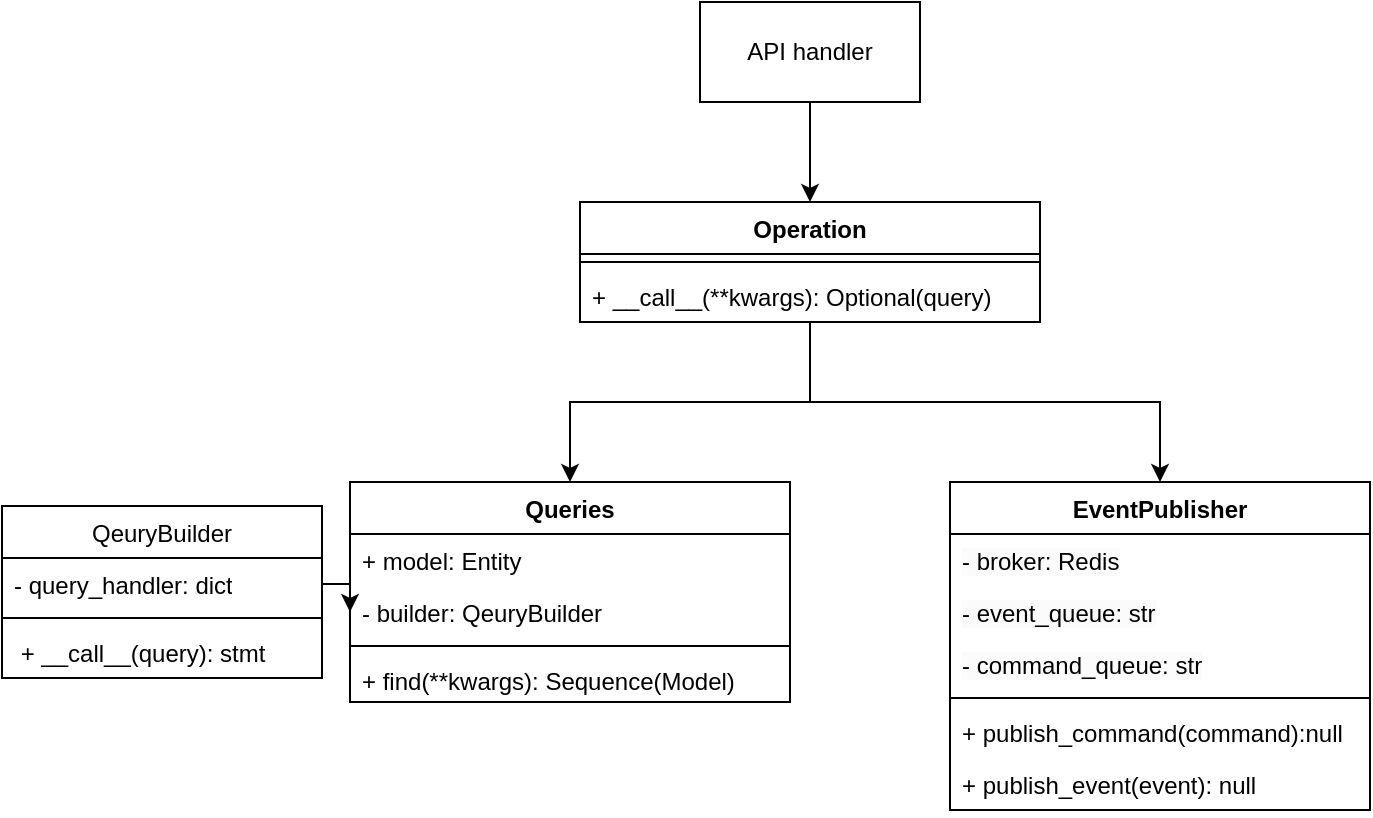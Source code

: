 <mxfile version="26.0.11" pages="2">
  <diagram name="API" id="yRN8OzFlUqLikwug0mAB">
    <mxGraphModel dx="1368" dy="908" grid="1" gridSize="10" guides="1" tooltips="1" connect="1" arrows="1" fold="1" page="1" pageScale="1" pageWidth="827" pageHeight="1169" math="0" shadow="0">
      <root>
        <mxCell id="0" />
        <mxCell id="1" parent="0" />
        <mxCell id="dmdZE0Xj2AGsPrbUCr7s-9" value="EventPublisher" style="swimlane;fontStyle=1;align=center;verticalAlign=top;childLayout=stackLayout;horizontal=1;startSize=26;horizontalStack=0;resizeParent=1;resizeParentMax=0;resizeLast=0;collapsible=1;marginBottom=0;whiteSpace=wrap;html=1;" parent="1" vertex="1">
          <mxGeometry x="484" y="310" width="210" height="164" as="geometry" />
        </mxCell>
        <mxCell id="dmdZE0Xj2AGsPrbUCr7s-10" value="&lt;span style=&quot;color: rgb(0, 0, 0); font-family: Helvetica; font-size: 12px; font-style: normal; font-variant-ligatures: normal; font-variant-caps: normal; font-weight: 400; letter-spacing: normal; orphans: 2; text-align: left; text-indent: 0px; text-transform: none; widows: 2; word-spacing: 0px; -webkit-text-stroke-width: 0px; white-space: normal; background-color: rgb(251, 251, 251); text-decoration-thickness: initial; text-decoration-style: initial; text-decoration-color: initial; float: none; display: inline !important;&quot;&gt;- broker: Redis&lt;/span&gt;" style="text;strokeColor=none;fillColor=none;align=left;verticalAlign=top;spacingLeft=4;spacingRight=4;overflow=hidden;rotatable=0;points=[[0,0.5],[1,0.5]];portConstraint=eastwest;whiteSpace=wrap;html=1;" parent="dmdZE0Xj2AGsPrbUCr7s-9" vertex="1">
          <mxGeometry y="26" width="210" height="26" as="geometry" />
        </mxCell>
        <mxCell id="TKWZHVAlnlq4Omu6gqWO-4" value="&lt;span style=&quot;color: rgb(0, 0, 0); font-family: Helvetica; font-size: 12px; font-style: normal; font-variant-ligatures: normal; font-variant-caps: normal; font-weight: 400; letter-spacing: normal; orphans: 2; text-align: left; text-indent: 0px; text-transform: none; widows: 2; word-spacing: 0px; -webkit-text-stroke-width: 0px; white-space: normal; background-color: rgb(251, 251, 251); text-decoration-thickness: initial; text-decoration-style: initial; text-decoration-color: initial; float: none; display: inline !important;&quot;&gt;- event_queue: str&lt;/span&gt;" style="text;strokeColor=none;fillColor=none;align=left;verticalAlign=top;spacingLeft=4;spacingRight=4;overflow=hidden;rotatable=0;points=[[0,0.5],[1,0.5]];portConstraint=eastwest;whiteSpace=wrap;html=1;" parent="dmdZE0Xj2AGsPrbUCr7s-9" vertex="1">
          <mxGeometry y="52" width="210" height="26" as="geometry" />
        </mxCell>
        <mxCell id="TKWZHVAlnlq4Omu6gqWO-5" value="&lt;span style=&quot;color: rgb(0, 0, 0); font-family: Helvetica; font-size: 12px; font-style: normal; font-variant-ligatures: normal; font-variant-caps: normal; font-weight: 400; letter-spacing: normal; orphans: 2; text-align: left; text-indent: 0px; text-transform: none; widows: 2; word-spacing: 0px; -webkit-text-stroke-width: 0px; white-space: normal; background-color: rgb(251, 251, 251); text-decoration-thickness: initial; text-decoration-style: initial; text-decoration-color: initial; float: none; display: inline !important;&quot;&gt;- command_queue: str&lt;/span&gt;" style="text;strokeColor=none;fillColor=none;align=left;verticalAlign=top;spacingLeft=4;spacingRight=4;overflow=hidden;rotatable=0;points=[[0,0.5],[1,0.5]];portConstraint=eastwest;whiteSpace=wrap;html=1;" parent="dmdZE0Xj2AGsPrbUCr7s-9" vertex="1">
          <mxGeometry y="78" width="210" height="26" as="geometry" />
        </mxCell>
        <mxCell id="dmdZE0Xj2AGsPrbUCr7s-11" value="" style="line;strokeWidth=1;fillColor=none;align=left;verticalAlign=middle;spacingTop=-1;spacingLeft=3;spacingRight=3;rotatable=0;labelPosition=right;points=[];portConstraint=eastwest;strokeColor=inherit;" parent="dmdZE0Xj2AGsPrbUCr7s-9" vertex="1">
          <mxGeometry y="104" width="210" height="8" as="geometry" />
        </mxCell>
        <mxCell id="dmdZE0Xj2AGsPrbUCr7s-12" value="+ publish_command(command):null" style="text;strokeColor=none;fillColor=none;align=left;verticalAlign=top;spacingLeft=4;spacingRight=4;overflow=hidden;rotatable=0;points=[[0,0.5],[1,0.5]];portConstraint=eastwest;whiteSpace=wrap;html=1;" parent="dmdZE0Xj2AGsPrbUCr7s-9" vertex="1">
          <mxGeometry y="112" width="210" height="26" as="geometry" />
        </mxCell>
        <mxCell id="TKWZHVAlnlq4Omu6gqWO-3" value="+ publish_event(event): null" style="text;strokeColor=none;fillColor=none;align=left;verticalAlign=top;spacingLeft=4;spacingRight=4;overflow=hidden;rotatable=0;points=[[0,0.5],[1,0.5]];portConstraint=eastwest;whiteSpace=wrap;html=1;" parent="dmdZE0Xj2AGsPrbUCr7s-9" vertex="1">
          <mxGeometry y="138" width="210" height="26" as="geometry" />
        </mxCell>
        <mxCell id="dmdZE0Xj2AGsPrbUCr7s-21" style="edgeStyle=orthogonalEdgeStyle;rounded=0;orthogonalLoop=1;jettySize=auto;html=1;" parent="1" source="dmdZE0Xj2AGsPrbUCr7s-13" target="dmdZE0Xj2AGsPrbUCr7s-17" edge="1">
          <mxGeometry relative="1" as="geometry" />
        </mxCell>
        <mxCell id="dmdZE0Xj2AGsPrbUCr7s-22" style="edgeStyle=orthogonalEdgeStyle;rounded=0;orthogonalLoop=1;jettySize=auto;html=1;entryX=0.5;entryY=0;entryDx=0;entryDy=0;" parent="1" source="dmdZE0Xj2AGsPrbUCr7s-13" target="dmdZE0Xj2AGsPrbUCr7s-9" edge="1">
          <mxGeometry relative="1" as="geometry" />
        </mxCell>
        <mxCell id="dmdZE0Xj2AGsPrbUCr7s-13" value="Operation" style="swimlane;fontStyle=1;align=center;verticalAlign=top;childLayout=stackLayout;horizontal=1;startSize=26;horizontalStack=0;resizeParent=1;resizeParentMax=0;resizeLast=0;collapsible=1;marginBottom=0;whiteSpace=wrap;html=1;" parent="1" vertex="1">
          <mxGeometry x="299" y="170" width="230" height="60" as="geometry" />
        </mxCell>
        <mxCell id="dmdZE0Xj2AGsPrbUCr7s-15" value="" style="line;strokeWidth=1;fillColor=none;align=left;verticalAlign=middle;spacingTop=-1;spacingLeft=3;spacingRight=3;rotatable=0;labelPosition=right;points=[];portConstraint=eastwest;strokeColor=inherit;" parent="dmdZE0Xj2AGsPrbUCr7s-13" vertex="1">
          <mxGeometry y="26" width="230" height="8" as="geometry" />
        </mxCell>
        <mxCell id="dmdZE0Xj2AGsPrbUCr7s-16" value="+ __call__(**kwargs): Optional(query)" style="text;strokeColor=none;fillColor=none;align=left;verticalAlign=top;spacingLeft=4;spacingRight=4;overflow=hidden;rotatable=0;points=[[0,0.5],[1,0.5]];portConstraint=eastwest;whiteSpace=wrap;html=1;" parent="dmdZE0Xj2AGsPrbUCr7s-13" vertex="1">
          <mxGeometry y="34" width="230" height="26" as="geometry" />
        </mxCell>
        <mxCell id="dmdZE0Xj2AGsPrbUCr7s-17" value="Queries" style="swimlane;fontStyle=1;align=center;verticalAlign=top;childLayout=stackLayout;horizontal=1;startSize=26;horizontalStack=0;resizeParent=1;resizeParentMax=0;resizeLast=0;collapsible=1;marginBottom=0;whiteSpace=wrap;html=1;" parent="1" vertex="1">
          <mxGeometry x="184" y="310" width="220" height="110" as="geometry" />
        </mxCell>
        <mxCell id="dmdZE0Xj2AGsPrbUCr7s-18" value="+ model: Entity" style="text;strokeColor=none;fillColor=none;align=left;verticalAlign=top;spacingLeft=4;spacingRight=4;overflow=hidden;rotatable=0;points=[[0,0.5],[1,0.5]];portConstraint=eastwest;whiteSpace=wrap;html=1;" parent="dmdZE0Xj2AGsPrbUCr7s-17" vertex="1">
          <mxGeometry y="26" width="220" height="26" as="geometry" />
        </mxCell>
        <mxCell id="RqEyECeRuv4cad4hsEjB-1" value="- builder: QeuryBuilder" style="text;strokeColor=none;fillColor=none;align=left;verticalAlign=top;spacingLeft=4;spacingRight=4;overflow=hidden;rotatable=0;points=[[0,0.5],[1,0.5]];portConstraint=eastwest;whiteSpace=wrap;html=1;" vertex="1" parent="dmdZE0Xj2AGsPrbUCr7s-17">
          <mxGeometry y="52" width="220" height="26" as="geometry" />
        </mxCell>
        <mxCell id="dmdZE0Xj2AGsPrbUCr7s-19" value="" style="line;strokeWidth=1;fillColor=none;align=left;verticalAlign=middle;spacingTop=-1;spacingLeft=3;spacingRight=3;rotatable=0;labelPosition=right;points=[];portConstraint=eastwest;strokeColor=inherit;" parent="dmdZE0Xj2AGsPrbUCr7s-17" vertex="1">
          <mxGeometry y="78" width="220" height="8" as="geometry" />
        </mxCell>
        <mxCell id="TKWZHVAlnlq4Omu6gqWO-2" value="+ find(**kwargs)&lt;span style=&quot;color: rgba(0, 0, 0, 0); font-family: monospace; font-size: 0px; text-wrap-mode: nowrap;&quot;&gt;%3CmxGraphModel%3E%3Croot%3E%3CmxCell%20id%3D%220%22%2F%3E%3CmxCell%20id%3D%221%22%20parent%3D%220%22%2F%3E%3CmxCell%20id%3D%222%22%20value%3D%22MessageBus%22%20style%3D%22swimlane%3BfontStyle%3D1%3Balign%3Dcenter%3BverticalAlign%3Dtop%3BchildLayout%3DstackLayout%3Bhorizontal%3D1%3BstartSize%3D26%3BhorizontalStack%3D0%3BresizeParent%3D1%3BresizeParentMax%3D0%3BresizeLast%3D0%3Bcollapsible%3D1%3BmarginBottom%3D0%3BwhiteSpace%3Dwrap%3Bhtml%3D1%3B%22%20vertex%3D%221%22%20parent%3D%221%22%3E%3CmxGeometry%20x%3D%22484%22%20y%3D%22310%22%20width%3D%22160%22%20height%3D%2286%22%20as%3D%22geometry%22%2F%3E%3C%2FmxCell%3E%3CmxCell%20id%3D%223%22%20value%3D%22%2B%20field%3A%20type%22%20style%3D%22text%3BstrokeColor%3Dnone%3BfillColor%3Dnone%3Balign%3Dleft%3BverticalAlign%3Dtop%3BspacingLeft%3D4%3BspacingRight%3D4%3Boverflow%3Dhidden%3Brotatable%3D0%3Bpoints%3D%5B%5B0%2C0.5%5D%2C%5B1%2C0.5%5D%5D%3BportConstraint%3Deastwest%3BwhiteSpace%3Dwrap%3Bhtml%3D1%3B%22%20vertex%3D%221%22%20parent%3D%222%22%3E%3CmxGeometry%20y%3D%2226%22%20width%3D%22160%22%20height%3D%2226%22%20as%3D%22geometry%22%2F%3E%3C%2FmxCell%3E%3CmxCell%20id%3D%224%22%20value%3D%22%22%20style%3D%22line%3BstrokeWidth%3D1%3BfillColor%3Dnone%3Balign%3Dleft%3BverticalAlign%3Dmiddle%3BspacingTop%3D-1%3BspacingLeft%3D3%3BspacingRight%3D3%3Brotatable%3D0%3BlabelPosition%3Dright%3Bpoints%3D%5B%5D%3BportConstraint%3Deastwest%3BstrokeColor%3Dinherit%3B%22%20vertex%3D%221%22%20parent%3D%222%22%3E%3CmxGeometry%20y%3D%2252%22%20width%3D%22160%22%20height%3D%228%22%20as%3D%22geometry%22%2F%3E%3C%2FmxCell%3E%3CmxCell%20id%3D%225%22%20value%3D%22%2B%20method(type)%3A%20type%22%20style%3D%22text%3BstrokeColor%3Dnone%3BfillColor%3Dnone%3Balign%3Dleft%3BverticalAlign%3Dtop%3BspacingLeft%3D4%3BspacingRight%3D4%3Boverflow%3Dhidden%3Brotatable%3D0%3Bpoints%3D%5B%5B0%2C0.5%5D%2C%5B1%2C0.5%5D%5D%3BportConstraint%3Deastwest%3BwhiteSpace%3Dwrap%3Bhtml%3D1%3B%22%20vertex%3D%221%22%20parent%3D%222%22%3E%3CmxGeometry%20y%3D%2260%22%20width%3D%22160%22%20height%3D%2226%22%20as%3D%22geometry%22%2F%3E%3C%2FmxCell%3E%3C%2Froot%3E%3C%2FmxGraphModel%3E&lt;/span&gt;&lt;span style=&quot;color: rgba(0, 0, 0, 0); font-family: monospace; font-size: 0px; text-wrap-mode: nowrap;&quot;&gt;%3CmxGraphModel%3E%3Croot%3E%3CmxCell%20id%3D%220%22%2F%3E%3CmxCell%20id%3D%221%22%20parent%3D%220%22%2F%3E%3CmxCell%20id%3D%222%22%20value%3D%22MessageBus%22%20style%3D%22swimlane%3BfontStyle%3D1%3Balign%3Dcenter%3BverticalAlign%3Dtop%3BchildLayout%3DstackLayout%3Bhorizontal%3D1%3BstartSize%3D26%3BhorizontalStack%3D0%3BresizeParent%3D1%3BresizeParentMax%3D0%3BresizeLast%3D0%3Bcollapsible%3D1%3BmarginBottom%3D0%3BwhiteSpace%3Dwrap%3Bhtml%3D1%3B%22%20vertex%3D%221%22%20parent%3D%221%22%3E%3CmxGeometry%20x%3D%22484%22%20y%3D%22310%22%20width%3D%22160%22%20height%3D%2286%22%20as%3D%22geometry%22%2F%3E%3C%2FmxCell%3E%3CmxCell%20id%3D%223%22%20value%3D%22%2B%20field%3A%20type%22%20style%3D%22text%3BstrokeColor%3Dnone%3BfillColor%3Dnone%3Balign%3Dleft%3BverticalAlign%3Dtop%3BspacingLeft%3D4%3BspacingRight%3D4%3Boverflow%3Dhidden%3Brotatable%3D0%3Bpoints%3D%5B%5B0%2C0.5%5D%2C%5B1%2C0.5%5D%5D%3BportConstraint%3Deastwest%3BwhiteSpace%3Dwrap%3Bhtml%3D1%3B%22%20vertex%3D%221%22%20parent%3D%222%22%3E%3CmxGeometry%20y%3D%2226%22%20width%3D%22160%22%20height%3D%2226%22%20as%3D%22geometry%22%2F%3E%3C%2FmxCell%3E%3CmxCell%20id%3D%224%22%20value%3D%22%22%20style%3D%22line%3BstrokeWidth%3D1%3BfillColor%3Dnone%3Balign%3Dleft%3BverticalAlign%3Dmiddle%3BspacingTop%3D-1%3BspacingLeft%3D3%3BspacingRight%3D3%3Brotatable%3D0%3BlabelPosition%3Dright%3Bpoints%3D%5B%5D%3BportConstraint%3Deastwest%3BstrokeColor%3Dinherit%3B%22%20vertex%3D%221%22%20parent%3D%222%22%3E%3CmxGeometry%20y%3D%2252%22%20width%3D%22160%22%20height%3D%228%22%20as%3D%22geometry%22%2F%3E%3C%2FmxCell%3E%3CmxCell%20id%3D%225%22%20value%3D%22%2B%20method(type)%3A%20type%22%20style%3D%22text%3BstrokeColor%3Dnone%3BfillColor%3Dnone%3Balign%3Dleft%3BverticalAlign%3Dtop%3BspacingLeft%3D4%3BspacingRight%3D4%3Boverflow%3Dhidden%3Brotatable%3D0%3Bpoints%3D%5B%5B0%2C0.5%5D%2C%5B1%2C0.5%5D%5D%3BportConstraint%3Deastwest%3BwhiteSpace%3Dwrap%3Bhtml%3D1%3B%22%20vertex%3D%221%22%20parent%3D%222%22%3E%3CmxGeometry%20y%3D%2260%22%20width%3D%22160%22%20height%3D%2226%22%20as%3D%22geometry%22%2F%3E%3C%2FmxCell%3E%3C%2Froot%3E%3C%2FmxGraphModel%3E_all_____&lt;/span&gt;: Sequence(Model)" style="text;strokeColor=none;fillColor=none;align=left;verticalAlign=top;spacingLeft=4;spacingRight=4;overflow=hidden;rotatable=0;points=[[0,0.5],[1,0.5]];portConstraint=eastwest;whiteSpace=wrap;html=1;" parent="dmdZE0Xj2AGsPrbUCr7s-17" vertex="1">
          <mxGeometry y="86" width="220" height="24" as="geometry" />
        </mxCell>
        <mxCell id="dmdZE0Xj2AGsPrbUCr7s-25" style="edgeStyle=orthogonalEdgeStyle;rounded=0;orthogonalLoop=1;jettySize=auto;html=1;" parent="1" source="dmdZE0Xj2AGsPrbUCr7s-23" target="dmdZE0Xj2AGsPrbUCr7s-13" edge="1">
          <mxGeometry relative="1" as="geometry" />
        </mxCell>
        <mxCell id="dmdZE0Xj2AGsPrbUCr7s-23" value="API handler" style="html=1;whiteSpace=wrap;" parent="1" vertex="1">
          <mxGeometry x="359" y="70" width="110" height="50" as="geometry" />
        </mxCell>
        <mxCell id="RqEyECeRuv4cad4hsEjB-2" value="&lt;span style=&quot;font-weight: 400; text-align: left;&quot;&gt;QeuryBuilder&lt;/span&gt;" style="swimlane;fontStyle=1;align=center;verticalAlign=top;childLayout=stackLayout;horizontal=1;startSize=26;horizontalStack=0;resizeParent=1;resizeParentMax=0;resizeLast=0;collapsible=1;marginBottom=0;whiteSpace=wrap;html=1;" vertex="1" parent="1">
          <mxGeometry x="10" y="322" width="160" height="86" as="geometry" />
        </mxCell>
        <mxCell id="RqEyECeRuv4cad4hsEjB-3" value="- query_handler: dict" style="text;strokeColor=none;fillColor=none;align=left;verticalAlign=top;spacingLeft=4;spacingRight=4;overflow=hidden;rotatable=0;points=[[0,0.5],[1,0.5]];portConstraint=eastwest;whiteSpace=wrap;html=1;" vertex="1" parent="RqEyECeRuv4cad4hsEjB-2">
          <mxGeometry y="26" width="160" height="26" as="geometry" />
        </mxCell>
        <mxCell id="RqEyECeRuv4cad4hsEjB-4" value="" style="line;strokeWidth=1;fillColor=none;align=left;verticalAlign=middle;spacingTop=-1;spacingLeft=3;spacingRight=3;rotatable=0;labelPosition=right;points=[];portConstraint=eastwest;strokeColor=inherit;" vertex="1" parent="RqEyECeRuv4cad4hsEjB-2">
          <mxGeometry y="52" width="160" height="8" as="geometry" />
        </mxCell>
        <mxCell id="RqEyECeRuv4cad4hsEjB-5" value="&amp;nbsp;+ __call__(query): stmt" style="text;strokeColor=none;fillColor=none;align=left;verticalAlign=top;spacingLeft=4;spacingRight=4;overflow=hidden;rotatable=0;points=[[0,0.5],[1,0.5]];portConstraint=eastwest;whiteSpace=wrap;html=1;" vertex="1" parent="RqEyECeRuv4cad4hsEjB-2">
          <mxGeometry y="60" width="160" height="26" as="geometry" />
        </mxCell>
        <mxCell id="RqEyECeRuv4cad4hsEjB-6" style="edgeStyle=orthogonalEdgeStyle;rounded=0;orthogonalLoop=1;jettySize=auto;html=1;exitX=1;exitY=0.5;exitDx=0;exitDy=0;entryX=0;entryY=0.5;entryDx=0;entryDy=0;" edge="1" parent="1" source="RqEyECeRuv4cad4hsEjB-3" target="RqEyECeRuv4cad4hsEjB-1">
          <mxGeometry relative="1" as="geometry" />
        </mxCell>
      </root>
    </mxGraphModel>
  </diagram>
  <diagram id="gGs7ZcP0CEsWjX3o_U5E" name="broker">
    <mxGraphModel dx="1368" dy="908" grid="1" gridSize="10" guides="1" tooltips="1" connect="1" arrows="1" fold="1" page="1" pageScale="1" pageWidth="827" pageHeight="1169" math="0" shadow="0">
      <root>
        <mxCell id="0" />
        <mxCell id="1" parent="0" />
        <mxCell id="nG9Mw7aGtofY-OiBIsQg-10" style="edgeStyle=orthogonalEdgeStyle;rounded=0;orthogonalLoop=1;jettySize=auto;html=1;" edge="1" parent="1" source="nG9Mw7aGtofY-OiBIsQg-1" target="nG9Mw7aGtofY-OiBIsQg-6">
          <mxGeometry relative="1" as="geometry" />
        </mxCell>
        <mxCell id="nG9Mw7aGtofY-OiBIsQg-1" value="Command consumer" style="html=1;whiteSpace=wrap;" vertex="1" parent="1">
          <mxGeometry x="150" y="110" width="110" height="50" as="geometry" />
        </mxCell>
        <mxCell id="nG9Mw7aGtofY-OiBIsQg-6" value="EventRegistry" style="swimlane;fontStyle=1;align=center;verticalAlign=top;childLayout=stackLayout;horizontal=1;startSize=26;horizontalStack=0;resizeParent=1;resizeParentMax=0;resizeLast=0;collapsible=1;marginBottom=0;whiteSpace=wrap;html=1;" vertex="1" parent="1">
          <mxGeometry x="260" y="200" width="370" height="244" as="geometry" />
        </mxCell>
        <mxCell id="nG9Mw7aGtofY-OiBIsQg-7" value="- command_handlers(Dict)" style="text;strokeColor=none;fillColor=none;align=left;verticalAlign=top;spacingLeft=4;spacingRight=4;overflow=hidden;rotatable=0;points=[[0,0.5],[1,0.5]];portConstraint=eastwest;whiteSpace=wrap;html=1;" vertex="1" parent="nG9Mw7aGtofY-OiBIsQg-6">
          <mxGeometry y="26" width="370" height="26" as="geometry" />
        </mxCell>
        <mxCell id="nG9Mw7aGtofY-OiBIsQg-9" value="- event_handlers(dict)" style="text;strokeColor=none;fillColor=none;align=left;verticalAlign=top;spacingLeft=4;spacingRight=4;overflow=hidden;rotatable=0;points=[[0,0.5],[1,0.5]];portConstraint=eastwest;whiteSpace=wrap;html=1;" vertex="1" parent="nG9Mw7aGtofY-OiBIsQg-6">
          <mxGeometry y="52" width="370" height="26" as="geometry" />
        </mxCell>
        <mxCell id="IvgFwk8dQpAtGQ8XLGPL-1" value="- dependencies(dict)" style="text;strokeColor=none;fillColor=none;align=left;verticalAlign=top;spacingLeft=4;spacingRight=4;overflow=hidden;rotatable=0;points=[[0,0.5],[1,0.5]];portConstraint=eastwest;whiteSpace=wrap;html=1;" vertex="1" parent="nG9Mw7aGtofY-OiBIsQg-6">
          <mxGeometry y="78" width="370" height="26" as="geometry" />
        </mxCell>
        <mxCell id="nG9Mw7aGtofY-OiBIsQg-8" value="" style="line;strokeWidth=1;fillColor=none;align=left;verticalAlign=middle;spacingTop=-1;spacingLeft=3;spacingRight=3;rotatable=0;labelPosition=right;points=[];portConstraint=eastwest;strokeColor=inherit;" vertex="1" parent="nG9Mw7aGtofY-OiBIsQg-6">
          <mxGeometry y="104" width="370" height="36" as="geometry" />
        </mxCell>
        <mxCell id="IvgFwk8dQpAtGQ8XLGPL-2" value="+ register_command(command, handler, dep)" style="text;strokeColor=none;fillColor=none;align=left;verticalAlign=top;spacingLeft=4;spacingRight=4;overflow=hidden;rotatable=0;points=[[0,0.5],[1,0.5]];portConstraint=eastwest;whiteSpace=wrap;html=1;" vertex="1" parent="nG9Mw7aGtofY-OiBIsQg-6">
          <mxGeometry y="140" width="370" height="26" as="geometry" />
        </mxCell>
        <mxCell id="IvgFwk8dQpAtGQ8XLGPL-3" value="+ register_event(event, handler, dep)&lt;div&gt;&lt;br&gt;&lt;/div&gt;" style="text;strokeColor=none;fillColor=none;align=left;verticalAlign=top;spacingLeft=4;spacingRight=4;overflow=hidden;rotatable=0;points=[[0,0.5],[1,0.5]];portConstraint=eastwest;whiteSpace=wrap;html=1;" vertex="1" parent="nG9Mw7aGtofY-OiBIsQg-6">
          <mxGeometry y="166" width="370" height="26" as="geometry" />
        </mxCell>
        <mxCell id="IvgFwk8dQpAtGQ8XLGPL-11" value="+&amp;nbsp;get_event_handlers(type_event)" style="text;strokeColor=none;fillColor=none;align=left;verticalAlign=top;spacingLeft=4;spacingRight=4;overflow=hidden;rotatable=0;points=[[0,0.5],[1,0.5]];portConstraint=eastwest;whiteSpace=wrap;html=1;" vertex="1" parent="nG9Mw7aGtofY-OiBIsQg-6">
          <mxGeometry y="192" width="370" height="26" as="geometry" />
        </mxCell>
        <mxCell id="IvgFwk8dQpAtGQ8XLGPL-12" value="+&amp;nbsp;get_command_handlers(type_command)" style="text;strokeColor=none;fillColor=none;align=left;verticalAlign=top;spacingLeft=4;spacingRight=4;overflow=hidden;rotatable=0;points=[[0,0.5],[1,0.5]];portConstraint=eastwest;whiteSpace=wrap;html=1;" vertex="1" parent="nG9Mw7aGtofY-OiBIsQg-6">
          <mxGeometry y="218" width="370" height="26" as="geometry" />
        </mxCell>
        <mxCell id="nG9Mw7aGtofY-OiBIsQg-19" style="edgeStyle=orthogonalEdgeStyle;rounded=0;orthogonalLoop=1;jettySize=auto;html=1;" edge="1" parent="1" source="nG9Mw7aGtofY-OiBIsQg-14" target="nG9Mw7aGtofY-OiBIsQg-6">
          <mxGeometry relative="1" as="geometry" />
        </mxCell>
        <mxCell id="nG9Mw7aGtofY-OiBIsQg-14" value="Event consumer" style="html=1;whiteSpace=wrap;" vertex="1" parent="1">
          <mxGeometry x="420" y="110" width="110" height="50" as="geometry" />
        </mxCell>
        <mxCell id="IvgFwk8dQpAtGQ8XLGPL-14" style="edgeStyle=orthogonalEdgeStyle;rounded=0;orthogonalLoop=1;jettySize=auto;html=1;entryX=0.5;entryY=0;entryDx=0;entryDy=0;" edge="1" parent="1" source="nG9Mw7aGtofY-OiBIsQg-20" target="e9EDX6mI8zI8JBmM5P0j-1">
          <mxGeometry relative="1" as="geometry" />
        </mxCell>
        <mxCell id="nG9Mw7aGtofY-OiBIsQg-20" value="Command handler" style="html=1;whiteSpace=wrap;" vertex="1" parent="1">
          <mxGeometry x="40" y="350" width="110" height="50" as="geometry" />
        </mxCell>
        <mxCell id="nG9Mw7aGtofY-OiBIsQg-21" value="Event handler" style="html=1;whiteSpace=wrap;" vertex="1" parent="1">
          <mxGeometry x="700" y="340" width="110" height="50" as="geometry" />
        </mxCell>
        <mxCell id="nG9Mw7aGtofY-OiBIsQg-23" style="edgeStyle=orthogonalEdgeStyle;rounded=0;orthogonalLoop=1;jettySize=auto;html=1;entryX=0.427;entryY=0.06;entryDx=0;entryDy=0;entryPerimeter=0;" edge="1" parent="1" source="nG9Mw7aGtofY-OiBIsQg-7" target="nG9Mw7aGtofY-OiBIsQg-20">
          <mxGeometry relative="1" as="geometry" />
        </mxCell>
        <mxCell id="e9EDX6mI8zI8JBmM5P0j-1" value="EventPublisher" style="swimlane;fontStyle=1;align=center;verticalAlign=top;childLayout=stackLayout;horizontal=1;startSize=26;horizontalStack=0;resizeParent=1;resizeParentMax=0;resizeLast=0;collapsible=1;marginBottom=0;whiteSpace=wrap;html=1;" vertex="1" parent="1">
          <mxGeometry y="490" width="220" height="164" as="geometry" />
        </mxCell>
        <mxCell id="e9EDX6mI8zI8JBmM5P0j-2" value="&lt;span style=&quot;color: rgb(0, 0, 0); font-family: Helvetica; font-size: 12px; font-style: normal; font-variant-ligatures: normal; font-variant-caps: normal; font-weight: 400; letter-spacing: normal; orphans: 2; text-align: left; text-indent: 0px; text-transform: none; widows: 2; word-spacing: 0px; -webkit-text-stroke-width: 0px; white-space: normal; background-color: rgb(251, 251, 251); text-decoration-thickness: initial; text-decoration-style: initial; text-decoration-color: initial; float: none; display: inline !important;&quot;&gt;- broker: Redis&lt;/span&gt;" style="text;strokeColor=none;fillColor=none;align=left;verticalAlign=top;spacingLeft=4;spacingRight=4;overflow=hidden;rotatable=0;points=[[0,0.5],[1,0.5]];portConstraint=eastwest;whiteSpace=wrap;html=1;" vertex="1" parent="e9EDX6mI8zI8JBmM5P0j-1">
          <mxGeometry y="26" width="220" height="26" as="geometry" />
        </mxCell>
        <mxCell id="e9EDX6mI8zI8JBmM5P0j-3" value="&lt;span style=&quot;color: rgb(0, 0, 0); font-family: Helvetica; font-size: 12px; font-style: normal; font-variant-ligatures: normal; font-variant-caps: normal; font-weight: 400; letter-spacing: normal; orphans: 2; text-align: left; text-indent: 0px; text-transform: none; widows: 2; word-spacing: 0px; -webkit-text-stroke-width: 0px; white-space: normal; background-color: rgb(251, 251, 251); text-decoration-thickness: initial; text-decoration-style: initial; text-decoration-color: initial; float: none; display: inline !important;&quot;&gt;- event_queue: str&lt;/span&gt;" style="text;strokeColor=none;fillColor=none;align=left;verticalAlign=top;spacingLeft=4;spacingRight=4;overflow=hidden;rotatable=0;points=[[0,0.5],[1,0.5]];portConstraint=eastwest;whiteSpace=wrap;html=1;" vertex="1" parent="e9EDX6mI8zI8JBmM5P0j-1">
          <mxGeometry y="52" width="220" height="26" as="geometry" />
        </mxCell>
        <mxCell id="e9EDX6mI8zI8JBmM5P0j-4" value="&lt;span style=&quot;color: rgb(0, 0, 0); font-family: Helvetica; font-size: 12px; font-style: normal; font-variant-ligatures: normal; font-variant-caps: normal; font-weight: 400; letter-spacing: normal; orphans: 2; text-align: left; text-indent: 0px; text-transform: none; widows: 2; word-spacing: 0px; -webkit-text-stroke-width: 0px; white-space: normal; background-color: rgb(251, 251, 251); text-decoration-thickness: initial; text-decoration-style: initial; text-decoration-color: initial; float: none; display: inline !important;&quot;&gt;- command_queue: str&lt;/span&gt;" style="text;strokeColor=none;fillColor=none;align=left;verticalAlign=top;spacingLeft=4;spacingRight=4;overflow=hidden;rotatable=0;points=[[0,0.5],[1,0.5]];portConstraint=eastwest;whiteSpace=wrap;html=1;" vertex="1" parent="e9EDX6mI8zI8JBmM5P0j-1">
          <mxGeometry y="78" width="220" height="26" as="geometry" />
        </mxCell>
        <mxCell id="e9EDX6mI8zI8JBmM5P0j-5" value="" style="line;strokeWidth=1;fillColor=none;align=left;verticalAlign=middle;spacingTop=-1;spacingLeft=3;spacingRight=3;rotatable=0;labelPosition=right;points=[];portConstraint=eastwest;strokeColor=inherit;" vertex="1" parent="e9EDX6mI8zI8JBmM5P0j-1">
          <mxGeometry y="104" width="220" height="8" as="geometry" />
        </mxCell>
        <mxCell id="e9EDX6mI8zI8JBmM5P0j-6" value="+ publish_command(command):null" style="text;strokeColor=none;fillColor=none;align=left;verticalAlign=top;spacingLeft=4;spacingRight=4;overflow=hidden;rotatable=0;points=[[0,0.5],[1,0.5]];portConstraint=eastwest;whiteSpace=wrap;html=1;" vertex="1" parent="e9EDX6mI8zI8JBmM5P0j-1">
          <mxGeometry y="112" width="220" height="26" as="geometry" />
        </mxCell>
        <mxCell id="e9EDX6mI8zI8JBmM5P0j-7" value="+ publish_event(event): null" style="text;strokeColor=none;fillColor=none;align=left;verticalAlign=top;spacingLeft=4;spacingRight=4;overflow=hidden;rotatable=0;points=[[0,0.5],[1,0.5]];portConstraint=eastwest;whiteSpace=wrap;html=1;" vertex="1" parent="e9EDX6mI8zI8JBmM5P0j-1">
          <mxGeometry y="138" width="220" height="26" as="geometry" />
        </mxCell>
        <mxCell id="IvgFwk8dQpAtGQ8XLGPL-15" style="edgeStyle=orthogonalEdgeStyle;rounded=0;orthogonalLoop=1;jettySize=auto;html=1;" edge="1" parent="1" source="nG9Mw7aGtofY-OiBIsQg-7" target="nG9Mw7aGtofY-OiBIsQg-21">
          <mxGeometry relative="1" as="geometry" />
        </mxCell>
      </root>
    </mxGraphModel>
  </diagram>
</mxfile>
